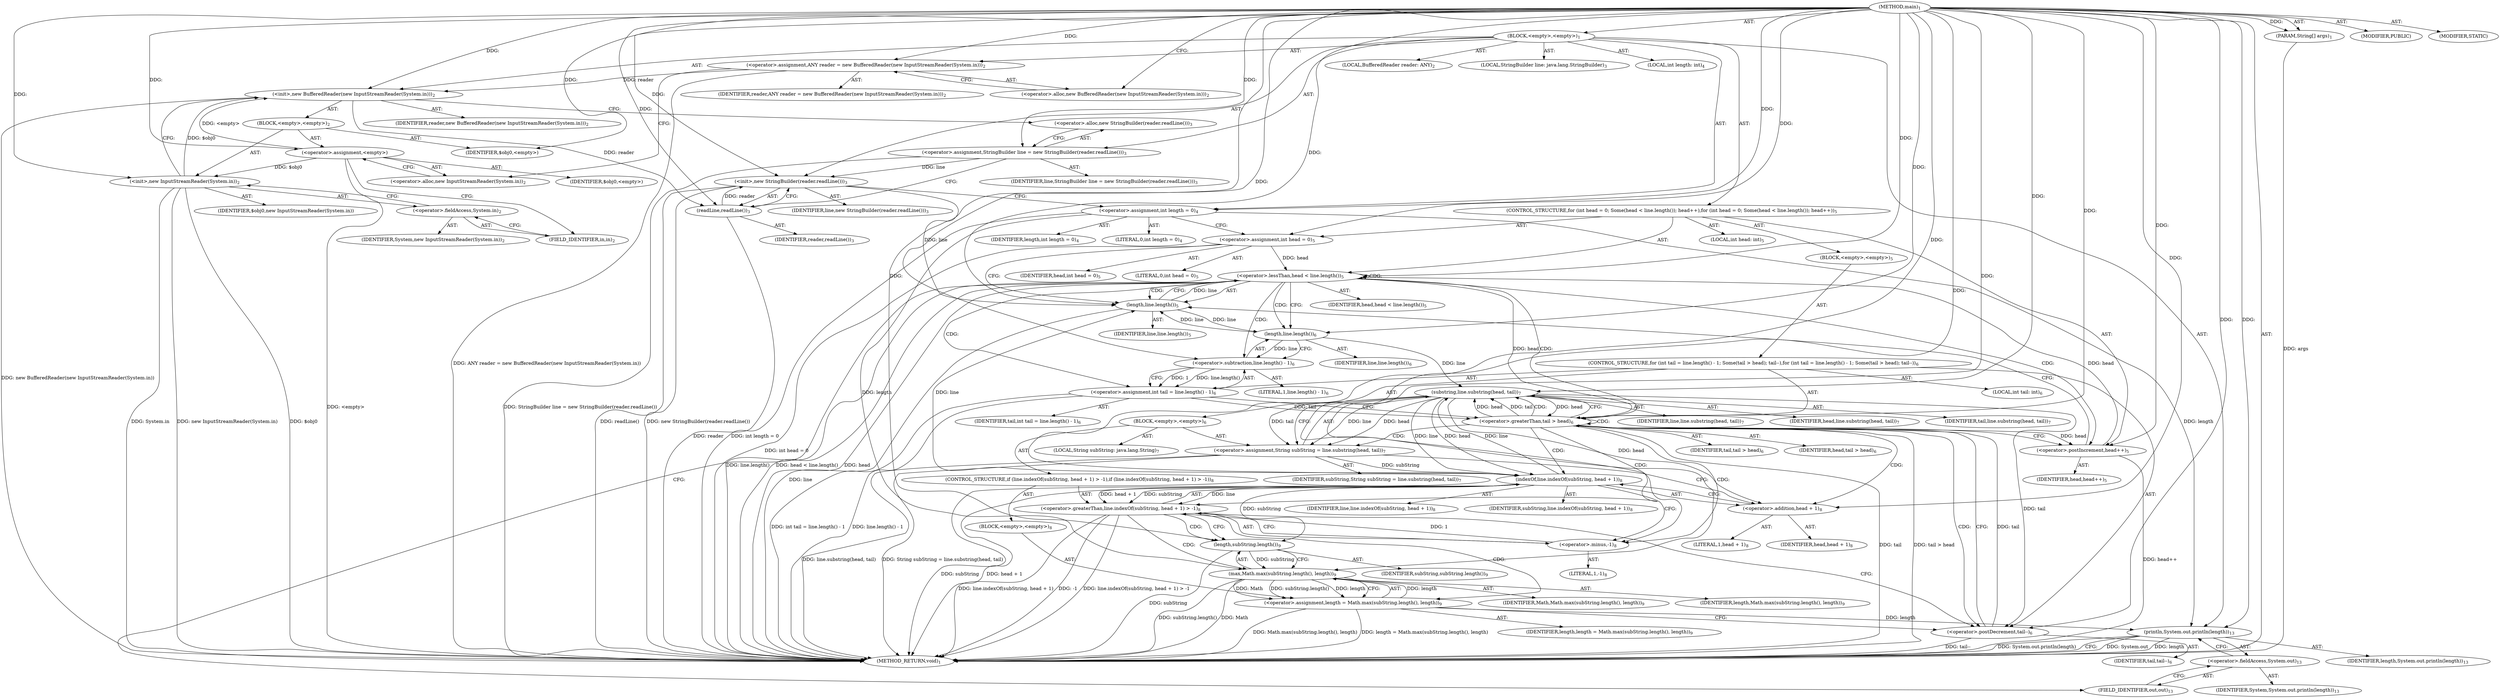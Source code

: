 digraph "main" {  
"21" [label = <(METHOD,main)<SUB>1</SUB>> ]
"22" [label = <(PARAM,String[] args)<SUB>1</SUB>> ]
"23" [label = <(BLOCK,&lt;empty&gt;,&lt;empty&gt;)<SUB>1</SUB>> ]
"4" [label = <(LOCAL,BufferedReader reader: ANY)<SUB>2</SUB>> ]
"24" [label = <(&lt;operator&gt;.assignment,ANY reader = new BufferedReader(new InputStreamReader(System.in)))<SUB>2</SUB>> ]
"25" [label = <(IDENTIFIER,reader,ANY reader = new BufferedReader(new InputStreamReader(System.in)))<SUB>2</SUB>> ]
"26" [label = <(&lt;operator&gt;.alloc,new BufferedReader(new InputStreamReader(System.in)))<SUB>2</SUB>> ]
"27" [label = <(&lt;init&gt;,new BufferedReader(new InputStreamReader(System.in)))<SUB>2</SUB>> ]
"3" [label = <(IDENTIFIER,reader,new BufferedReader(new InputStreamReader(System.in)))<SUB>2</SUB>> ]
"28" [label = <(BLOCK,&lt;empty&gt;,&lt;empty&gt;)<SUB>2</SUB>> ]
"29" [label = <(&lt;operator&gt;.assignment,&lt;empty&gt;)> ]
"30" [label = <(IDENTIFIER,$obj0,&lt;empty&gt;)> ]
"31" [label = <(&lt;operator&gt;.alloc,new InputStreamReader(System.in))<SUB>2</SUB>> ]
"32" [label = <(&lt;init&gt;,new InputStreamReader(System.in))<SUB>2</SUB>> ]
"33" [label = <(IDENTIFIER,$obj0,new InputStreamReader(System.in))> ]
"34" [label = <(&lt;operator&gt;.fieldAccess,System.in)<SUB>2</SUB>> ]
"35" [label = <(IDENTIFIER,System,new InputStreamReader(System.in))<SUB>2</SUB>> ]
"36" [label = <(FIELD_IDENTIFIER,in,in)<SUB>2</SUB>> ]
"37" [label = <(IDENTIFIER,$obj0,&lt;empty&gt;)> ]
"6" [label = <(LOCAL,StringBuilder line: java.lang.StringBuilder)<SUB>3</SUB>> ]
"38" [label = <(&lt;operator&gt;.assignment,StringBuilder line = new StringBuilder(reader.readLine()))<SUB>3</SUB>> ]
"39" [label = <(IDENTIFIER,line,StringBuilder line = new StringBuilder(reader.readLine()))<SUB>3</SUB>> ]
"40" [label = <(&lt;operator&gt;.alloc,new StringBuilder(reader.readLine()))<SUB>3</SUB>> ]
"41" [label = <(&lt;init&gt;,new StringBuilder(reader.readLine()))<SUB>3</SUB>> ]
"5" [label = <(IDENTIFIER,line,new StringBuilder(reader.readLine()))<SUB>3</SUB>> ]
"42" [label = <(readLine,readLine())<SUB>3</SUB>> ]
"43" [label = <(IDENTIFIER,reader,readLine())<SUB>3</SUB>> ]
"44" [label = <(LOCAL,int length: int)<SUB>4</SUB>> ]
"45" [label = <(&lt;operator&gt;.assignment,int length = 0)<SUB>4</SUB>> ]
"46" [label = <(IDENTIFIER,length,int length = 0)<SUB>4</SUB>> ]
"47" [label = <(LITERAL,0,int length = 0)<SUB>4</SUB>> ]
"48" [label = <(CONTROL_STRUCTURE,for (int head = 0; Some(head &lt; line.length()); head++),for (int head = 0; Some(head &lt; line.length()); head++))<SUB>5</SUB>> ]
"49" [label = <(LOCAL,int head: int)<SUB>5</SUB>> ]
"50" [label = <(&lt;operator&gt;.assignment,int head = 0)<SUB>5</SUB>> ]
"51" [label = <(IDENTIFIER,head,int head = 0)<SUB>5</SUB>> ]
"52" [label = <(LITERAL,0,int head = 0)<SUB>5</SUB>> ]
"53" [label = <(&lt;operator&gt;.lessThan,head &lt; line.length())<SUB>5</SUB>> ]
"54" [label = <(IDENTIFIER,head,head &lt; line.length())<SUB>5</SUB>> ]
"55" [label = <(length,line.length())<SUB>5</SUB>> ]
"56" [label = <(IDENTIFIER,line,line.length())<SUB>5</SUB>> ]
"57" [label = <(&lt;operator&gt;.postIncrement,head++)<SUB>5</SUB>> ]
"58" [label = <(IDENTIFIER,head,head++)<SUB>5</SUB>> ]
"59" [label = <(BLOCK,&lt;empty&gt;,&lt;empty&gt;)<SUB>5</SUB>> ]
"60" [label = <(CONTROL_STRUCTURE,for (int tail = line.length() - 1; Some(tail &gt; head); tail--),for (int tail = line.length() - 1; Some(tail &gt; head); tail--))<SUB>6</SUB>> ]
"61" [label = <(LOCAL,int tail: int)<SUB>6</SUB>> ]
"62" [label = <(&lt;operator&gt;.assignment,int tail = line.length() - 1)<SUB>6</SUB>> ]
"63" [label = <(IDENTIFIER,tail,int tail = line.length() - 1)<SUB>6</SUB>> ]
"64" [label = <(&lt;operator&gt;.subtraction,line.length() - 1)<SUB>6</SUB>> ]
"65" [label = <(length,line.length())<SUB>6</SUB>> ]
"66" [label = <(IDENTIFIER,line,line.length())<SUB>6</SUB>> ]
"67" [label = <(LITERAL,1,line.length() - 1)<SUB>6</SUB>> ]
"68" [label = <(&lt;operator&gt;.greaterThan,tail &gt; head)<SUB>6</SUB>> ]
"69" [label = <(IDENTIFIER,tail,tail &gt; head)<SUB>6</SUB>> ]
"70" [label = <(IDENTIFIER,head,tail &gt; head)<SUB>6</SUB>> ]
"71" [label = <(&lt;operator&gt;.postDecrement,tail--)<SUB>6</SUB>> ]
"72" [label = <(IDENTIFIER,tail,tail--)<SUB>6</SUB>> ]
"73" [label = <(BLOCK,&lt;empty&gt;,&lt;empty&gt;)<SUB>6</SUB>> ]
"74" [label = <(LOCAL,String subString: java.lang.String)<SUB>7</SUB>> ]
"75" [label = <(&lt;operator&gt;.assignment,String subString = line.substring(head, tail))<SUB>7</SUB>> ]
"76" [label = <(IDENTIFIER,subString,String subString = line.substring(head, tail))<SUB>7</SUB>> ]
"77" [label = <(substring,line.substring(head, tail))<SUB>7</SUB>> ]
"78" [label = <(IDENTIFIER,line,line.substring(head, tail))<SUB>7</SUB>> ]
"79" [label = <(IDENTIFIER,head,line.substring(head, tail))<SUB>7</SUB>> ]
"80" [label = <(IDENTIFIER,tail,line.substring(head, tail))<SUB>7</SUB>> ]
"81" [label = <(CONTROL_STRUCTURE,if (line.indexOf(subString, head + 1) &gt; -1),if (line.indexOf(subString, head + 1) &gt; -1))<SUB>8</SUB>> ]
"82" [label = <(&lt;operator&gt;.greaterThan,line.indexOf(subString, head + 1) &gt; -1)<SUB>8</SUB>> ]
"83" [label = <(indexOf,line.indexOf(subString, head + 1))<SUB>8</SUB>> ]
"84" [label = <(IDENTIFIER,line,line.indexOf(subString, head + 1))<SUB>8</SUB>> ]
"85" [label = <(IDENTIFIER,subString,line.indexOf(subString, head + 1))<SUB>8</SUB>> ]
"86" [label = <(&lt;operator&gt;.addition,head + 1)<SUB>8</SUB>> ]
"87" [label = <(IDENTIFIER,head,head + 1)<SUB>8</SUB>> ]
"88" [label = <(LITERAL,1,head + 1)<SUB>8</SUB>> ]
"89" [label = <(&lt;operator&gt;.minus,-1)<SUB>8</SUB>> ]
"90" [label = <(LITERAL,1,-1)<SUB>8</SUB>> ]
"91" [label = <(BLOCK,&lt;empty&gt;,&lt;empty&gt;)<SUB>8</SUB>> ]
"92" [label = <(&lt;operator&gt;.assignment,length = Math.max(subString.length(), length))<SUB>9</SUB>> ]
"93" [label = <(IDENTIFIER,length,length = Math.max(subString.length(), length))<SUB>9</SUB>> ]
"94" [label = <(max,Math.max(subString.length(), length))<SUB>9</SUB>> ]
"95" [label = <(IDENTIFIER,Math,Math.max(subString.length(), length))<SUB>9</SUB>> ]
"96" [label = <(length,subString.length())<SUB>9</SUB>> ]
"97" [label = <(IDENTIFIER,subString,subString.length())<SUB>9</SUB>> ]
"98" [label = <(IDENTIFIER,length,Math.max(subString.length(), length))<SUB>9</SUB>> ]
"99" [label = <(println,System.out.println(length))<SUB>13</SUB>> ]
"100" [label = <(&lt;operator&gt;.fieldAccess,System.out)<SUB>13</SUB>> ]
"101" [label = <(IDENTIFIER,System,System.out.println(length))<SUB>13</SUB>> ]
"102" [label = <(FIELD_IDENTIFIER,out,out)<SUB>13</SUB>> ]
"103" [label = <(IDENTIFIER,length,System.out.println(length))<SUB>13</SUB>> ]
"104" [label = <(MODIFIER,PUBLIC)> ]
"105" [label = <(MODIFIER,STATIC)> ]
"106" [label = <(METHOD_RETURN,void)<SUB>1</SUB>> ]
  "21" -> "22"  [ label = "AST: "] 
  "21" -> "23"  [ label = "AST: "] 
  "21" -> "104"  [ label = "AST: "] 
  "21" -> "105"  [ label = "AST: "] 
  "21" -> "106"  [ label = "AST: "] 
  "23" -> "4"  [ label = "AST: "] 
  "23" -> "24"  [ label = "AST: "] 
  "23" -> "27"  [ label = "AST: "] 
  "23" -> "6"  [ label = "AST: "] 
  "23" -> "38"  [ label = "AST: "] 
  "23" -> "41"  [ label = "AST: "] 
  "23" -> "44"  [ label = "AST: "] 
  "23" -> "45"  [ label = "AST: "] 
  "23" -> "48"  [ label = "AST: "] 
  "23" -> "99"  [ label = "AST: "] 
  "24" -> "25"  [ label = "AST: "] 
  "24" -> "26"  [ label = "AST: "] 
  "27" -> "3"  [ label = "AST: "] 
  "27" -> "28"  [ label = "AST: "] 
  "28" -> "29"  [ label = "AST: "] 
  "28" -> "32"  [ label = "AST: "] 
  "28" -> "37"  [ label = "AST: "] 
  "29" -> "30"  [ label = "AST: "] 
  "29" -> "31"  [ label = "AST: "] 
  "32" -> "33"  [ label = "AST: "] 
  "32" -> "34"  [ label = "AST: "] 
  "34" -> "35"  [ label = "AST: "] 
  "34" -> "36"  [ label = "AST: "] 
  "38" -> "39"  [ label = "AST: "] 
  "38" -> "40"  [ label = "AST: "] 
  "41" -> "5"  [ label = "AST: "] 
  "41" -> "42"  [ label = "AST: "] 
  "42" -> "43"  [ label = "AST: "] 
  "45" -> "46"  [ label = "AST: "] 
  "45" -> "47"  [ label = "AST: "] 
  "48" -> "49"  [ label = "AST: "] 
  "48" -> "50"  [ label = "AST: "] 
  "48" -> "53"  [ label = "AST: "] 
  "48" -> "57"  [ label = "AST: "] 
  "48" -> "59"  [ label = "AST: "] 
  "50" -> "51"  [ label = "AST: "] 
  "50" -> "52"  [ label = "AST: "] 
  "53" -> "54"  [ label = "AST: "] 
  "53" -> "55"  [ label = "AST: "] 
  "55" -> "56"  [ label = "AST: "] 
  "57" -> "58"  [ label = "AST: "] 
  "59" -> "60"  [ label = "AST: "] 
  "60" -> "61"  [ label = "AST: "] 
  "60" -> "62"  [ label = "AST: "] 
  "60" -> "68"  [ label = "AST: "] 
  "60" -> "71"  [ label = "AST: "] 
  "60" -> "73"  [ label = "AST: "] 
  "62" -> "63"  [ label = "AST: "] 
  "62" -> "64"  [ label = "AST: "] 
  "64" -> "65"  [ label = "AST: "] 
  "64" -> "67"  [ label = "AST: "] 
  "65" -> "66"  [ label = "AST: "] 
  "68" -> "69"  [ label = "AST: "] 
  "68" -> "70"  [ label = "AST: "] 
  "71" -> "72"  [ label = "AST: "] 
  "73" -> "74"  [ label = "AST: "] 
  "73" -> "75"  [ label = "AST: "] 
  "73" -> "81"  [ label = "AST: "] 
  "75" -> "76"  [ label = "AST: "] 
  "75" -> "77"  [ label = "AST: "] 
  "77" -> "78"  [ label = "AST: "] 
  "77" -> "79"  [ label = "AST: "] 
  "77" -> "80"  [ label = "AST: "] 
  "81" -> "82"  [ label = "AST: "] 
  "81" -> "91"  [ label = "AST: "] 
  "82" -> "83"  [ label = "AST: "] 
  "82" -> "89"  [ label = "AST: "] 
  "83" -> "84"  [ label = "AST: "] 
  "83" -> "85"  [ label = "AST: "] 
  "83" -> "86"  [ label = "AST: "] 
  "86" -> "87"  [ label = "AST: "] 
  "86" -> "88"  [ label = "AST: "] 
  "89" -> "90"  [ label = "AST: "] 
  "91" -> "92"  [ label = "AST: "] 
  "92" -> "93"  [ label = "AST: "] 
  "92" -> "94"  [ label = "AST: "] 
  "94" -> "95"  [ label = "AST: "] 
  "94" -> "96"  [ label = "AST: "] 
  "94" -> "98"  [ label = "AST: "] 
  "96" -> "97"  [ label = "AST: "] 
  "99" -> "100"  [ label = "AST: "] 
  "99" -> "103"  [ label = "AST: "] 
  "100" -> "101"  [ label = "AST: "] 
  "100" -> "102"  [ label = "AST: "] 
  "24" -> "31"  [ label = "CFG: "] 
  "27" -> "40"  [ label = "CFG: "] 
  "38" -> "42"  [ label = "CFG: "] 
  "41" -> "45"  [ label = "CFG: "] 
  "45" -> "50"  [ label = "CFG: "] 
  "99" -> "106"  [ label = "CFG: "] 
  "26" -> "24"  [ label = "CFG: "] 
  "40" -> "38"  [ label = "CFG: "] 
  "42" -> "41"  [ label = "CFG: "] 
  "50" -> "55"  [ label = "CFG: "] 
  "53" -> "65"  [ label = "CFG: "] 
  "53" -> "102"  [ label = "CFG: "] 
  "57" -> "55"  [ label = "CFG: "] 
  "100" -> "99"  [ label = "CFG: "] 
  "29" -> "36"  [ label = "CFG: "] 
  "32" -> "27"  [ label = "CFG: "] 
  "55" -> "53"  [ label = "CFG: "] 
  "102" -> "100"  [ label = "CFG: "] 
  "31" -> "29"  [ label = "CFG: "] 
  "34" -> "32"  [ label = "CFG: "] 
  "62" -> "68"  [ label = "CFG: "] 
  "68" -> "77"  [ label = "CFG: "] 
  "68" -> "57"  [ label = "CFG: "] 
  "71" -> "68"  [ label = "CFG: "] 
  "36" -> "34"  [ label = "CFG: "] 
  "64" -> "62"  [ label = "CFG: "] 
  "75" -> "86"  [ label = "CFG: "] 
  "65" -> "64"  [ label = "CFG: "] 
  "77" -> "75"  [ label = "CFG: "] 
  "82" -> "96"  [ label = "CFG: "] 
  "82" -> "71"  [ label = "CFG: "] 
  "83" -> "89"  [ label = "CFG: "] 
  "89" -> "82"  [ label = "CFG: "] 
  "92" -> "71"  [ label = "CFG: "] 
  "86" -> "83"  [ label = "CFG: "] 
  "94" -> "92"  [ label = "CFG: "] 
  "96" -> "94"  [ label = "CFG: "] 
  "21" -> "26"  [ label = "CFG: "] 
  "22" -> "106"  [ label = "DDG: args"] 
  "24" -> "106"  [ label = "DDG: ANY reader = new BufferedReader(new InputStreamReader(System.in))"] 
  "29" -> "106"  [ label = "DDG: &lt;empty&gt;"] 
  "32" -> "106"  [ label = "DDG: $obj0"] 
  "32" -> "106"  [ label = "DDG: System.in"] 
  "32" -> "106"  [ label = "DDG: new InputStreamReader(System.in)"] 
  "27" -> "106"  [ label = "DDG: new BufferedReader(new InputStreamReader(System.in))"] 
  "38" -> "106"  [ label = "DDG: StringBuilder line = new StringBuilder(reader.readLine())"] 
  "42" -> "106"  [ label = "DDG: reader"] 
  "41" -> "106"  [ label = "DDG: readLine()"] 
  "41" -> "106"  [ label = "DDG: new StringBuilder(reader.readLine())"] 
  "45" -> "106"  [ label = "DDG: int length = 0"] 
  "50" -> "106"  [ label = "DDG: int head = 0"] 
  "53" -> "106"  [ label = "DDG: head"] 
  "55" -> "106"  [ label = "DDG: line"] 
  "53" -> "106"  [ label = "DDG: line.length()"] 
  "53" -> "106"  [ label = "DDG: head &lt; line.length()"] 
  "99" -> "106"  [ label = "DDG: System.out"] 
  "99" -> "106"  [ label = "DDG: length"] 
  "99" -> "106"  [ label = "DDG: System.out.println(length)"] 
  "62" -> "106"  [ label = "DDG: line.length() - 1"] 
  "62" -> "106"  [ label = "DDG: int tail = line.length() - 1"] 
  "68" -> "106"  [ label = "DDG: tail"] 
  "68" -> "106"  [ label = "DDG: tail &gt; head"] 
  "57" -> "106"  [ label = "DDG: head++"] 
  "75" -> "106"  [ label = "DDG: line.substring(head, tail)"] 
  "75" -> "106"  [ label = "DDG: String subString = line.substring(head, tail)"] 
  "83" -> "106"  [ label = "DDG: subString"] 
  "83" -> "106"  [ label = "DDG: head + 1"] 
  "82" -> "106"  [ label = "DDG: line.indexOf(subString, head + 1)"] 
  "82" -> "106"  [ label = "DDG: -1"] 
  "82" -> "106"  [ label = "DDG: line.indexOf(subString, head + 1) &gt; -1"] 
  "96" -> "106"  [ label = "DDG: subString"] 
  "94" -> "106"  [ label = "DDG: subString.length()"] 
  "92" -> "106"  [ label = "DDG: Math.max(subString.length(), length)"] 
  "92" -> "106"  [ label = "DDG: length = Math.max(subString.length(), length)"] 
  "71" -> "106"  [ label = "DDG: tail--"] 
  "94" -> "106"  [ label = "DDG: Math"] 
  "21" -> "22"  [ label = "DDG: "] 
  "21" -> "24"  [ label = "DDG: "] 
  "21" -> "38"  [ label = "DDG: "] 
  "21" -> "45"  [ label = "DDG: "] 
  "24" -> "27"  [ label = "DDG: reader"] 
  "21" -> "27"  [ label = "DDG: "] 
  "29" -> "27"  [ label = "DDG: &lt;empty&gt;"] 
  "32" -> "27"  [ label = "DDG: $obj0"] 
  "38" -> "41"  [ label = "DDG: line"] 
  "21" -> "41"  [ label = "DDG: "] 
  "42" -> "41"  [ label = "DDG: reader"] 
  "21" -> "50"  [ label = "DDG: "] 
  "45" -> "99"  [ label = "DDG: length"] 
  "92" -> "99"  [ label = "DDG: length"] 
  "21" -> "99"  [ label = "DDG: "] 
  "21" -> "29"  [ label = "DDG: "] 
  "21" -> "37"  [ label = "DDG: "] 
  "27" -> "42"  [ label = "DDG: reader"] 
  "21" -> "42"  [ label = "DDG: "] 
  "50" -> "53"  [ label = "DDG: head"] 
  "57" -> "53"  [ label = "DDG: head"] 
  "21" -> "53"  [ label = "DDG: "] 
  "55" -> "53"  [ label = "DDG: line"] 
  "68" -> "57"  [ label = "DDG: head"] 
  "21" -> "57"  [ label = "DDG: "] 
  "29" -> "32"  [ label = "DDG: $obj0"] 
  "21" -> "32"  [ label = "DDG: "] 
  "41" -> "55"  [ label = "DDG: line"] 
  "65" -> "55"  [ label = "DDG: line"] 
  "83" -> "55"  [ label = "DDG: line"] 
  "21" -> "55"  [ label = "DDG: "] 
  "64" -> "62"  [ label = "DDG: line.length()"] 
  "64" -> "62"  [ label = "DDG: 1"] 
  "62" -> "68"  [ label = "DDG: tail"] 
  "71" -> "68"  [ label = "DDG: tail"] 
  "21" -> "68"  [ label = "DDG: "] 
  "53" -> "68"  [ label = "DDG: head"] 
  "77" -> "68"  [ label = "DDG: head"] 
  "77" -> "71"  [ label = "DDG: tail"] 
  "21" -> "71"  [ label = "DDG: "] 
  "77" -> "75"  [ label = "DDG: line"] 
  "77" -> "75"  [ label = "DDG: head"] 
  "77" -> "75"  [ label = "DDG: tail"] 
  "65" -> "64"  [ label = "DDG: line"] 
  "21" -> "64"  [ label = "DDG: "] 
  "55" -> "65"  [ label = "DDG: line"] 
  "21" -> "65"  [ label = "DDG: "] 
  "65" -> "77"  [ label = "DDG: line"] 
  "83" -> "77"  [ label = "DDG: line"] 
  "21" -> "77"  [ label = "DDG: "] 
  "68" -> "77"  [ label = "DDG: head"] 
  "68" -> "77"  [ label = "DDG: tail"] 
  "83" -> "82"  [ label = "DDG: line"] 
  "83" -> "82"  [ label = "DDG: subString"] 
  "83" -> "82"  [ label = "DDG: head + 1"] 
  "89" -> "82"  [ label = "DDG: 1"] 
  "94" -> "92"  [ label = "DDG: Math"] 
  "94" -> "92"  [ label = "DDG: subString.length()"] 
  "94" -> "92"  [ label = "DDG: length"] 
  "77" -> "83"  [ label = "DDG: line"] 
  "21" -> "83"  [ label = "DDG: "] 
  "75" -> "83"  [ label = "DDG: subString"] 
  "77" -> "83"  [ label = "DDG: head"] 
  "21" -> "89"  [ label = "DDG: "] 
  "77" -> "86"  [ label = "DDG: head"] 
  "21" -> "86"  [ label = "DDG: "] 
  "21" -> "94"  [ label = "DDG: "] 
  "96" -> "94"  [ label = "DDG: subString"] 
  "45" -> "94"  [ label = "DDG: length"] 
  "92" -> "94"  [ label = "DDG: length"] 
  "83" -> "96"  [ label = "DDG: subString"] 
  "21" -> "96"  [ label = "DDG: "] 
  "53" -> "68"  [ label = "CDG: "] 
  "53" -> "64"  [ label = "CDG: "] 
  "53" -> "57"  [ label = "CDG: "] 
  "53" -> "53"  [ label = "CDG: "] 
  "53" -> "65"  [ label = "CDG: "] 
  "53" -> "55"  [ label = "CDG: "] 
  "53" -> "62"  [ label = "CDG: "] 
  "68" -> "68"  [ label = "CDG: "] 
  "68" -> "77"  [ label = "CDG: "] 
  "68" -> "83"  [ label = "CDG: "] 
  "68" -> "89"  [ label = "CDG: "] 
  "68" -> "71"  [ label = "CDG: "] 
  "68" -> "75"  [ label = "CDG: "] 
  "68" -> "82"  [ label = "CDG: "] 
  "68" -> "86"  [ label = "CDG: "] 
  "82" -> "94"  [ label = "CDG: "] 
  "82" -> "96"  [ label = "CDG: "] 
  "82" -> "92"  [ label = "CDG: "] 
}
